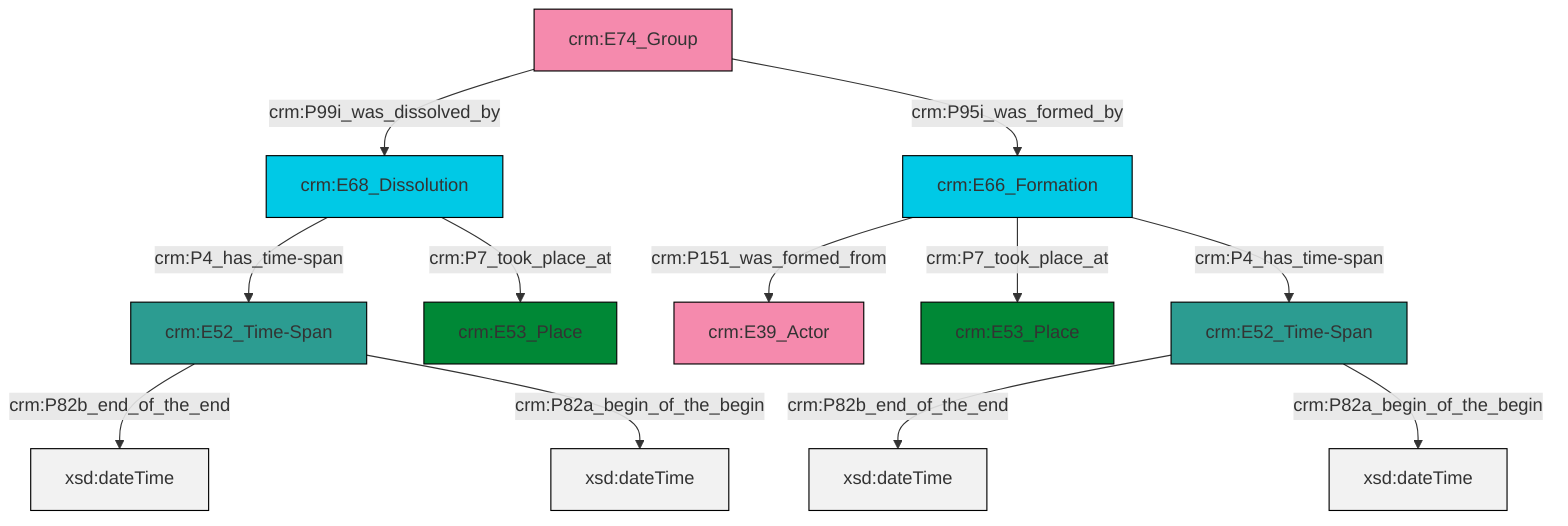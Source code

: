 graph TD
classDef Literal fill:#f2f2f2,stroke:#000000;
classDef CRM_Entity fill:#FFFFFF,stroke:#000000;
classDef Temporal_Entity fill:#00C9E6, stroke:#000000;
classDef Type fill:#E18312, stroke:#000000;
classDef Time-Span fill:#2C9C91, stroke:#000000;
classDef Appellation fill:#FFEB7F, stroke:#000000;
classDef Place fill:#008836, stroke:#000000;
classDef Persistent_Item fill:#B266B2, stroke:#000000;
classDef Conceptual_Object fill:#FFD700, stroke:#000000;
classDef Physical_Thing fill:#D2B48C, stroke:#000000;
classDef Actor fill:#f58aad, stroke:#000000;
classDef PC_Classes fill:#4ce600, stroke:#000000;
classDef Multi fill:#cccccc,stroke:#000000;

0["crm:E52_Time-Span"]:::Time-Span -->|crm:P82b_end_of_the_end| 1[xsd:dateTime]:::Literal
2["crm:E52_Time-Span"]:::Time-Span -->|crm:P82b_end_of_the_end| 3[xsd:dateTime]:::Literal
5["crm:E66_Formation"]:::Temporal_Entity -->|crm:P151_was_formed_from| 7["crm:E39_Actor"]:::Actor
2["crm:E52_Time-Span"]:::Time-Span -->|crm:P82a_begin_of_the_begin| 8[xsd:dateTime]:::Literal
5["crm:E66_Formation"]:::Temporal_Entity -->|crm:P7_took_place_at| 12["crm:E53_Place"]:::Place
13["crm:E74_Group"]:::Actor -->|crm:P99i_was_dissolved_by| 14["crm:E68_Dissolution"]:::Temporal_Entity
14["crm:E68_Dissolution"]:::Temporal_Entity -->|crm:P4_has_time-span| 0["crm:E52_Time-Span"]:::Time-Span
13["crm:E74_Group"]:::Actor -->|crm:P95i_was_formed_by| 5["crm:E66_Formation"]:::Temporal_Entity
14["crm:E68_Dissolution"]:::Temporal_Entity -->|crm:P7_took_place_at| 10["crm:E53_Place"]:::Place
5["crm:E66_Formation"]:::Temporal_Entity -->|crm:P4_has_time-span| 2["crm:E52_Time-Span"]:::Time-Span
0["crm:E52_Time-Span"]:::Time-Span -->|crm:P82a_begin_of_the_begin| 15[xsd:dateTime]:::Literal